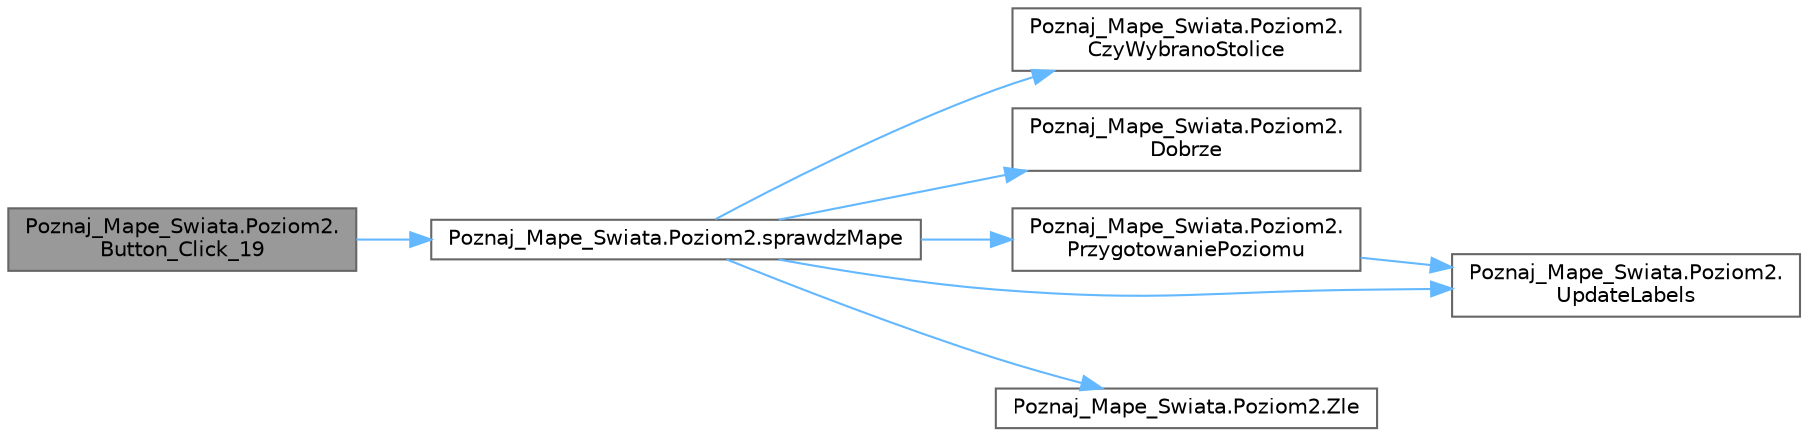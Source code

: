 digraph "Poznaj_Mape_Swiata.Poziom2.Button_Click_19"
{
 // LATEX_PDF_SIZE
  bgcolor="transparent";
  edge [fontname=Helvetica,fontsize=10,labelfontname=Helvetica,labelfontsize=10];
  node [fontname=Helvetica,fontsize=10,shape=box,height=0.2,width=0.4];
  rankdir="LR";
  Node1 [label="Poznaj_Mape_Swiata.Poziom2.\lButton_Click_19",height=0.2,width=0.4,color="gray40", fillcolor="grey60", style="filled", fontcolor="black",tooltip="Klikniecie w dany obszar wojewodztwa"];
  Node1 -> Node2 [color="steelblue1",style="solid"];
  Node2 [label="Poznaj_Mape_Swiata.Poziom2.sprawdzMape",height=0.2,width=0.4,color="grey40", fillcolor="white", style="filled",URL="$class_poznaj___mape___swiata_1_1_poziom2.html#a95ac24e4ed46d21a5a74109fabf07ffc",tooltip="Metoda odpowiedzialna za sprawdzenie poprawnosci zaznaczenia wojewodztwa na mapie"];
  Node2 -> Node3 [color="steelblue1",style="solid"];
  Node3 [label="Poznaj_Mape_Swiata.Poziom2.\lCzyWybranoStolice",height=0.2,width=0.4,color="grey40", fillcolor="white", style="filled",URL="$class_poznaj___mape___swiata_1_1_poziom2.html#a132207d141a562c2d5574cb313cffa17",tooltip="Metoda sprawdzająca, która stolica została wybrana do odgadnięcia"];
  Node2 -> Node4 [color="steelblue1",style="solid"];
  Node4 [label="Poznaj_Mape_Swiata.Poziom2.\lDobrze",height=0.2,width=0.4,color="grey40", fillcolor="white", style="filled",URL="$class_poznaj___mape___swiata_1_1_poziom2.html#a1102b845a76fc0c4624ca616c315c8c5",tooltip="Metoda odpowiedzialna za reagowanie na poprawne odpowiedzi gracz"];
  Node2 -> Node5 [color="steelblue1",style="solid"];
  Node5 [label="Poznaj_Mape_Swiata.Poziom2.\lPrzygotowaniePoziomu",height=0.2,width=0.4,color="grey40", fillcolor="white", style="filled",URL="$class_poznaj___mape___swiata_1_1_poziom2.html#aaadf9b4a15c7254d3b37be39e7a547b7",tooltip="Metoda przygotowująca poziom do gry. Nastepuje w niej losowanie nazw stolic w czasie gry"];
  Node5 -> Node6 [color="steelblue1",style="solid"];
  Node6 [label="Poznaj_Mape_Swiata.Poziom2.\lUpdateLabels",height=0.2,width=0.4,color="grey40", fillcolor="white", style="filled",URL="$class_poznaj___mape___swiata_1_1_poziom2.html#a9cdd66a512e11caff33c52d164750d0c",tooltip="Metoda aktualizująca kontrolki przechowujących punkty i poziom"];
  Node2 -> Node6 [color="steelblue1",style="solid"];
  Node2 -> Node7 [color="steelblue1",style="solid"];
  Node7 [label="Poznaj_Mape_Swiata.Poziom2.Zle",height=0.2,width=0.4,color="grey40", fillcolor="white", style="filled",URL="$class_poznaj___mape___swiata_1_1_poziom2.html#a55b4314f763b7ed4b192943916f2c159",tooltip="Metoda odpowiedzialna za reagowanie na bledne odpowiedzi gracza oraz koniec gry."];
}
